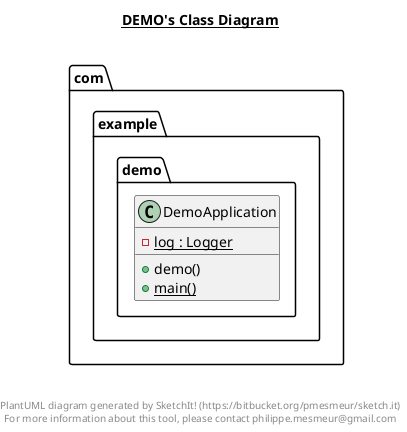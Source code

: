 @startuml

title __DEMO's Class Diagram__\n

  namespace com.example.demo {
    class com.example.demo.DemoApplication {
        {static} - log : Logger
        + demo()
        {static} + main()
    }
  }
  



right footer


PlantUML diagram generated by SketchIt! (https://bitbucket.org/pmesmeur/sketch.it)
For more information about this tool, please contact philippe.mesmeur@gmail.com
endfooter

@enduml
